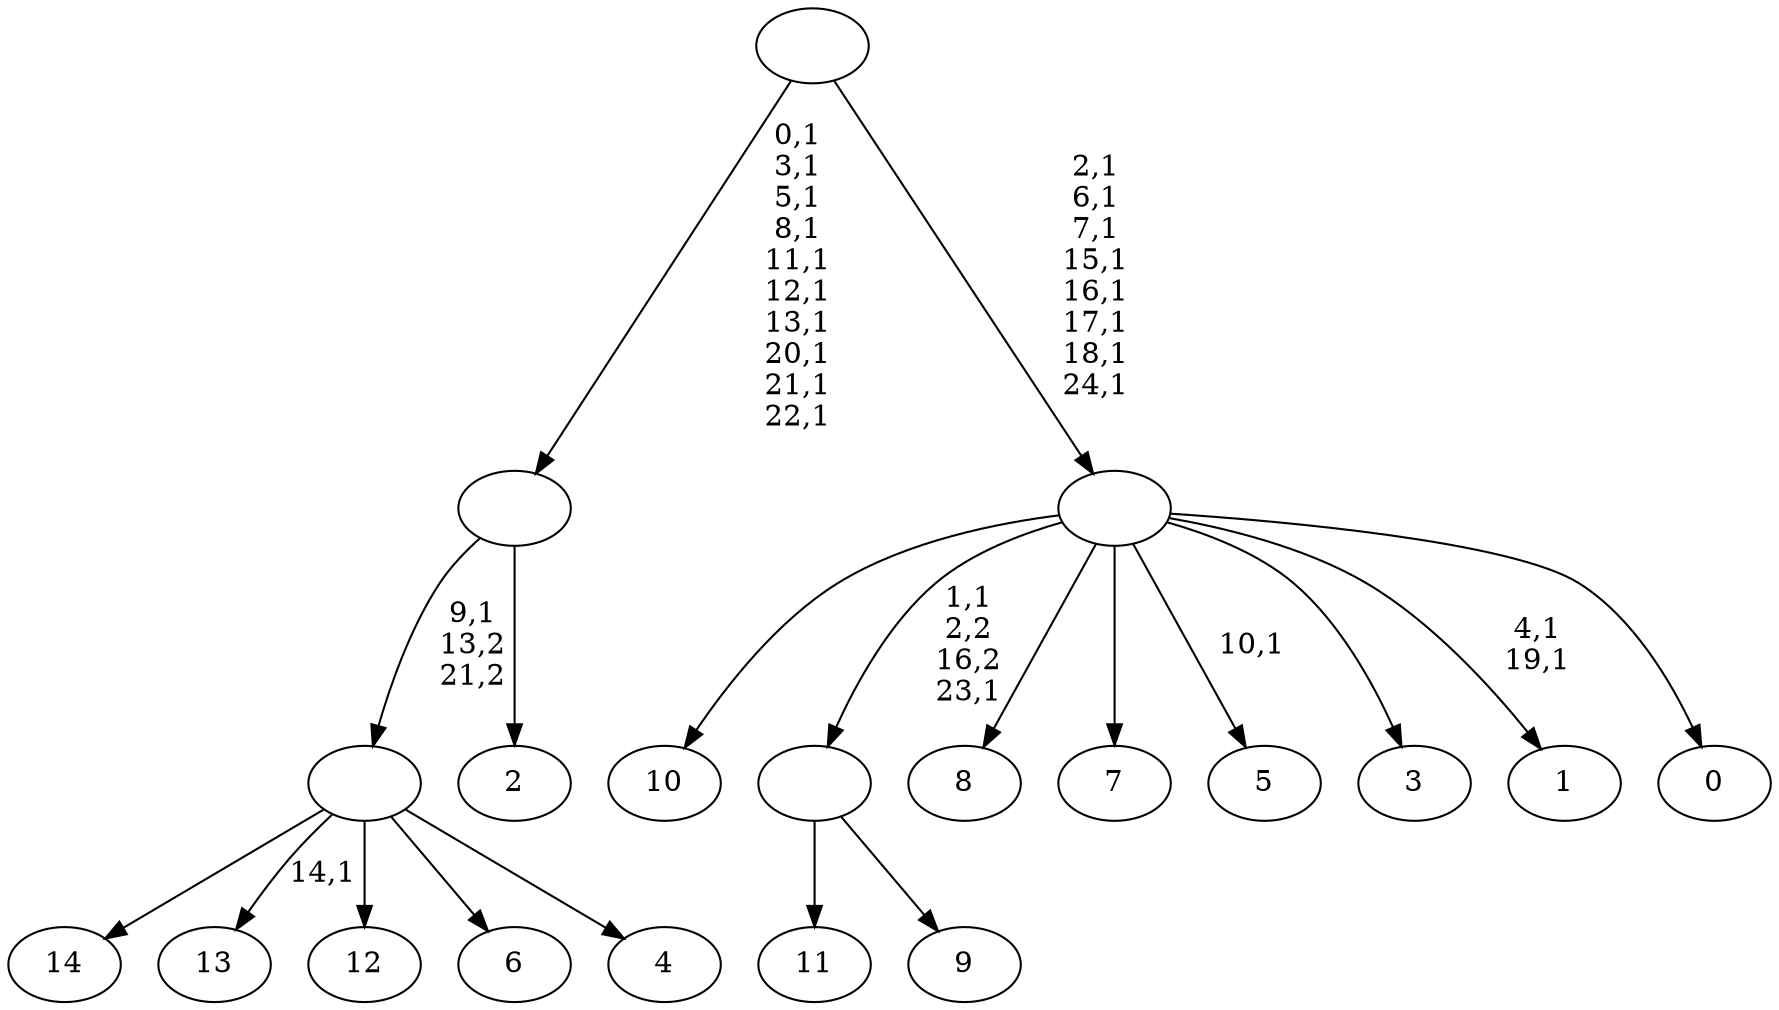 digraph T {
	40 [label="14"]
	39 [label="13"]
	37 [label="12"]
	36 [label="11"]
	35 [label="10"]
	34 [label="9"]
	33 [label=""]
	31 [label="8"]
	30 [label="7"]
	29 [label="6"]
	28 [label="5"]
	26 [label="4"]
	25 [label=""]
	24 [label="3"]
	23 [label="2"]
	22 [label=""]
	12 [label="1"]
	9 [label="0"]
	8 [label=""]
	0 [label=""]
	33 -> 36 [label=""]
	33 -> 34 [label=""]
	25 -> 39 [label="14,1"]
	25 -> 40 [label=""]
	25 -> 37 [label=""]
	25 -> 29 [label=""]
	25 -> 26 [label=""]
	22 -> 25 [label="9,1\n13,2\n21,2"]
	22 -> 23 [label=""]
	8 -> 12 [label="4,1\n19,1"]
	8 -> 28 [label="10,1"]
	8 -> 33 [label="1,1\n2,2\n16,2\n23,1"]
	8 -> 35 [label=""]
	8 -> 31 [label=""]
	8 -> 30 [label=""]
	8 -> 24 [label=""]
	8 -> 9 [label=""]
	0 -> 8 [label="2,1\n6,1\n7,1\n15,1\n16,1\n17,1\n18,1\n24,1"]
	0 -> 22 [label="0,1\n3,1\n5,1\n8,1\n11,1\n12,1\n13,1\n20,1\n21,1\n22,1"]
}
